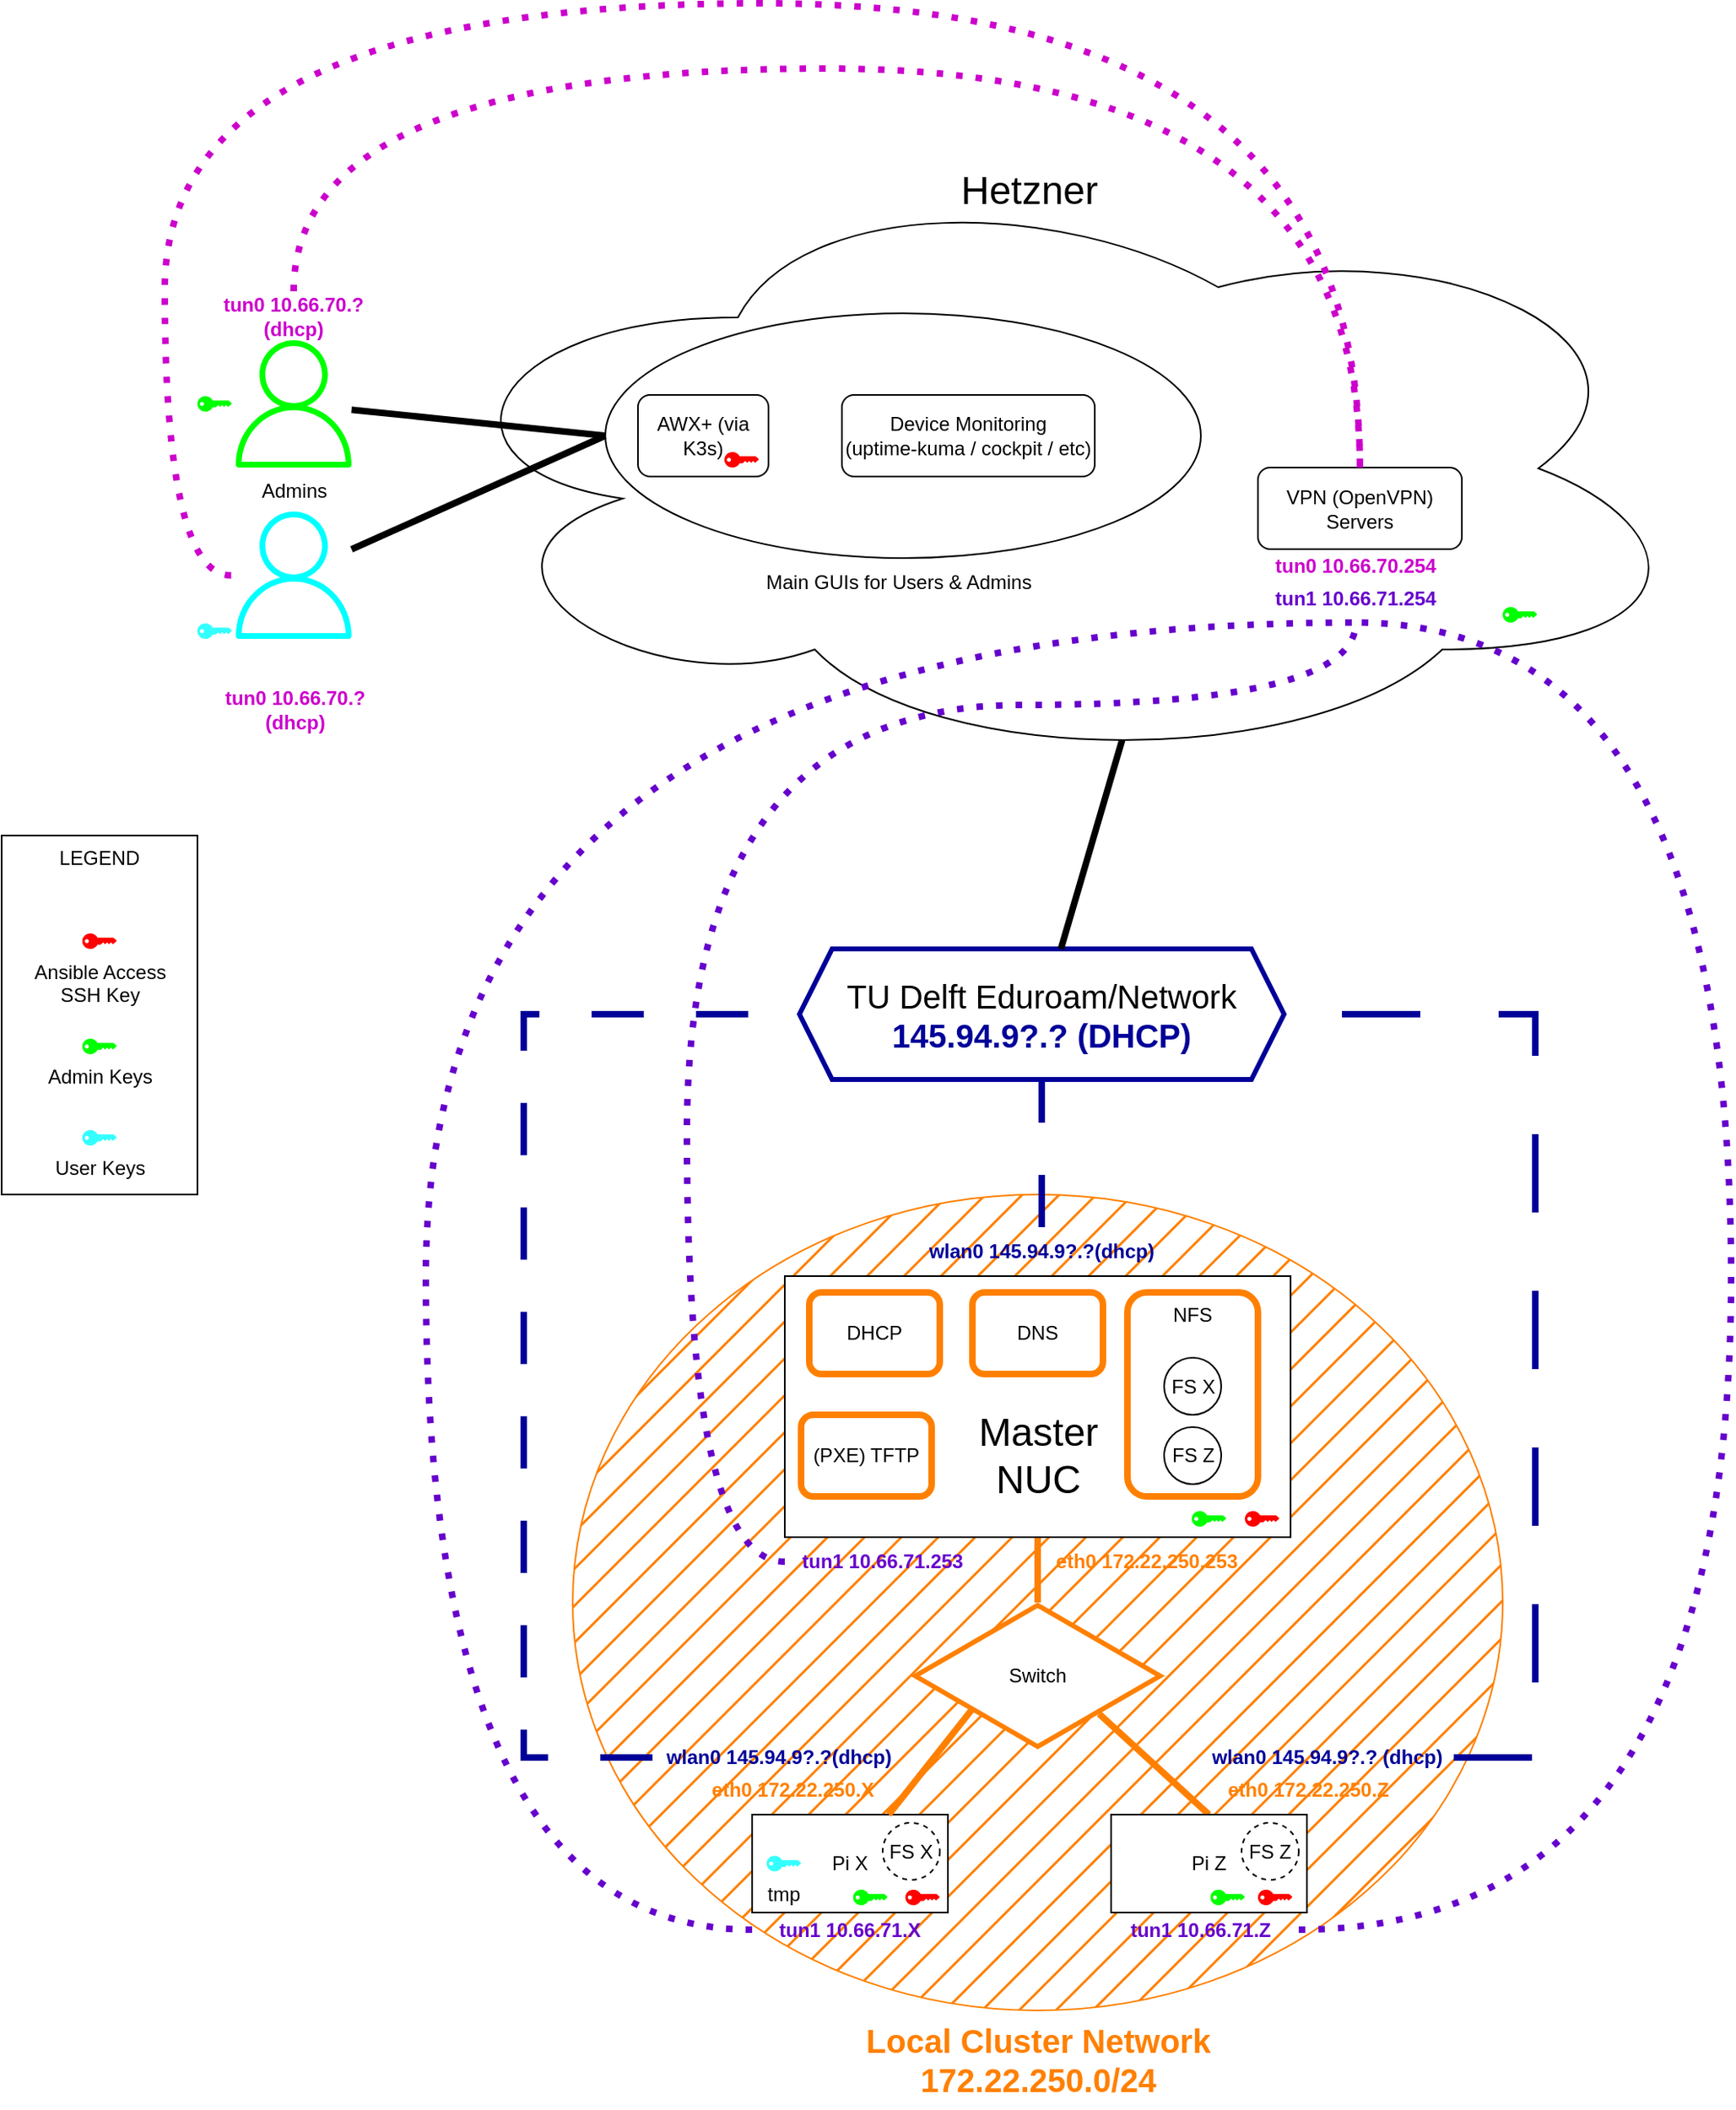 <mxfile version="26.2.15">
  <diagram name="Page-1" id="AEqZk8ayC8zSnilJoSFp">
    <mxGraphModel dx="2430" dy="2132" grid="1" gridSize="10" guides="1" tooltips="1" connect="1" arrows="1" fold="1" page="1" pageScale="1" pageWidth="827" pageHeight="1169" math="0" shadow="0">
      <root>
        <mxCell id="0" />
        <mxCell id="1" parent="0" />
        <mxCell id="4HChff6sfjRVqfMATBpT-15" value="" style="ellipse;whiteSpace=wrap;html=1;fillColor=#FF8000;strokeColor=#FF8000;strokeWidth=1;gradientColor=none;shadow=0;fillStyle=hatch;" parent="1" vertex="1">
          <mxGeometry x="-80" y="600" width="570" height="500" as="geometry" />
        </mxCell>
        <mxCell id="7xbaBoSmf0pxSLqet2QK-1" value="" style="ellipse;shape=cloud;whiteSpace=wrap;html=1;" parent="1" vertex="1">
          <mxGeometry x="-175" y="-30" width="785" height="370" as="geometry" />
        </mxCell>
        <mxCell id="7xbaBoSmf0pxSLqet2QK-2" value="Hetzner" style="text;html=1;align=center;verticalAlign=middle;whiteSpace=wrap;rounded=0;fontSize=24;" parent="1" vertex="1">
          <mxGeometry x="170" y="-30" width="60" height="30" as="geometry" />
        </mxCell>
        <mxCell id="7xbaBoSmf0pxSLqet2QK-4" value="" style="rounded=1;whiteSpace=wrap;html=1;shape=ellipse;perimeter=ellipsePerimeter;" parent="1" vertex="1">
          <mxGeometry x="-60" y="60" width="365" height="150" as="geometry" />
        </mxCell>
        <mxCell id="7xbaBoSmf0pxSLqet2QK-6" value="Main GUIs for Users &amp;amp; Admins" style="text;html=1;align=center;verticalAlign=middle;whiteSpace=wrap;rounded=0;" parent="1" vertex="1">
          <mxGeometry x="15" y="210" width="210" height="30" as="geometry" />
        </mxCell>
        <mxCell id="7xbaBoSmf0pxSLqet2QK-7" value="AWX+ (via K3s)" style="rounded=1;whiteSpace=wrap;html=1;" parent="1" vertex="1">
          <mxGeometry x="-40" y="110" width="80" height="50" as="geometry" />
        </mxCell>
        <mxCell id="7xbaBoSmf0pxSLqet2QK-8" value="Device Monitoring&lt;br&gt;(uptime-kuma / cockpit / etc)" style="rounded=1;whiteSpace=wrap;html=1;" parent="1" vertex="1">
          <mxGeometry x="85" y="110" width="155" height="50" as="geometry" />
        </mxCell>
        <mxCell id="7xbaBoSmf0pxSLqet2QK-12" value="Pi X" style="rounded=0;whiteSpace=wrap;html=1;" parent="1" vertex="1">
          <mxGeometry x="30" y="980" width="120" height="60" as="geometry" />
        </mxCell>
        <mxCell id="7xbaBoSmf0pxSLqet2QK-16" style="rounded=0;orthogonalLoop=1;jettySize=auto;html=1;exitX=0.239;exitY=0.713;exitDx=0;exitDy=0;exitPerimeter=0;startArrow=none;startFill=0;endArrow=none;strokeWidth=4;strokeColor=#FF8000;" parent="1" source="7xbaBoSmf0pxSLqet2QK-13" target="7xbaBoSmf0pxSLqet2QK-12" edge="1">
          <mxGeometry relative="1" as="geometry" />
        </mxCell>
        <mxCell id="7xbaBoSmf0pxSLqet2QK-17" style="rounded=0;orthogonalLoop=1;jettySize=auto;html=1;entryX=0.5;entryY=0;entryDx=0;entryDy=0;strokeColor=#FF8000;endArrow=none;startFill=0;exitX=0.751;exitY=0.758;exitDx=0;exitDy=0;exitPerimeter=0;strokeWidth=4;" parent="1" source="7xbaBoSmf0pxSLqet2QK-13" target="7xbaBoSmf0pxSLqet2QK-14" edge="1">
          <mxGeometry relative="1" as="geometry" />
        </mxCell>
        <mxCell id="7xbaBoSmf0pxSLqet2QK-13" value="Switch" style="html=1;whiteSpace=wrap;aspect=fixed;shape=isoRectangle;strokeColor=#FF8000;strokeWidth=3;" parent="1" vertex="1">
          <mxGeometry x="130" y="850" width="150" height="90" as="geometry" />
        </mxCell>
        <mxCell id="7xbaBoSmf0pxSLqet2QK-14" value="Pi Z" style="rounded=0;whiteSpace=wrap;html=1;" parent="1" vertex="1">
          <mxGeometry x="250" y="980" width="120" height="60" as="geometry" />
        </mxCell>
        <mxCell id="7xbaBoSmf0pxSLqet2QK-19" style="edgeStyle=orthogonalEdgeStyle;rounded=0;orthogonalLoop=1;jettySize=auto;html=1;endArrow=none;startFill=0;strokeWidth=4;strokeColor=#FF8000;" parent="1" source="7xbaBoSmf0pxSLqet2QK-18" target="7xbaBoSmf0pxSLqet2QK-13" edge="1">
          <mxGeometry relative="1" as="geometry" />
        </mxCell>
        <mxCell id="7xbaBoSmf0pxSLqet2QK-18" value="" style="rounded=0;whiteSpace=wrap;html=1;" parent="1" vertex="1">
          <mxGeometry x="50" y="650" width="310" height="160" as="geometry" />
        </mxCell>
        <mxCell id="7xbaBoSmf0pxSLqet2QK-20" value="Master&lt;br&gt;NUC" style="text;html=1;align=center;verticalAlign=middle;whiteSpace=wrap;rounded=0;fontSize=24;" parent="1" vertex="1">
          <mxGeometry x="154.73" y="727.5" width="100.55" height="65" as="geometry" />
        </mxCell>
        <mxCell id="7xbaBoSmf0pxSLqet2QK-21" value="(PXE) TFTP" style="rounded=1;whiteSpace=wrap;html=1;strokeColor=#FF8000;strokeWidth=4;" parent="1" vertex="1">
          <mxGeometry x="60" y="735" width="80" height="50" as="geometry" />
        </mxCell>
        <mxCell id="7xbaBoSmf0pxSLqet2QK-22" value="NFS" style="rounded=1;whiteSpace=wrap;html=1;strokeColor=#FF8000;strokeWidth=4;verticalAlign=top;" parent="1" vertex="1">
          <mxGeometry x="260" y="660" width="80" height="125" as="geometry" />
        </mxCell>
        <mxCell id="7xbaBoSmf0pxSLqet2QK-23" value="DHCP" style="rounded=1;whiteSpace=wrap;html=1;strokeColor=#FF8000;strokeWidth=4;" parent="1" vertex="1">
          <mxGeometry x="65" y="660" width="80" height="50" as="geometry" />
        </mxCell>
        <mxCell id="7xbaBoSmf0pxSLqet2QK-25" value="" style="points=[[0,0.5,0],[0.24,0,0],[0.5,0.28,0],[0.995,0.475,0],[0.5,0.72,0],[0.24,1,0]];verticalLabelPosition=bottom;sketch=0;html=1;verticalAlign=top;aspect=fixed;align=center;pointerEvents=1;shape=mxgraph.cisco19.key;fillColor=#FF0000;" parent="1" vertex="1">
          <mxGeometry x="123.89" y="1026" width="21.11" height="9.5" as="geometry" />
        </mxCell>
        <mxCell id="7xbaBoSmf0pxSLqet2QK-27" value="" style="points=[[0,0.5,0],[0.24,0,0],[0.5,0.28,0],[0.995,0.475,0],[0.5,0.72,0],[0.24,1,0]];verticalLabelPosition=bottom;sketch=0;html=1;verticalAlign=top;aspect=fixed;align=center;pointerEvents=1;shape=mxgraph.cisco19.key;fillColor=#FF0000;" parent="1" vertex="1">
          <mxGeometry x="340" y="1026" width="21.11" height="9.5" as="geometry" />
        </mxCell>
        <mxCell id="7xbaBoSmf0pxSLqet2QK-28" value="" style="points=[[0,0.5,0],[0.24,0,0],[0.5,0.28,0],[0.995,0.475,0],[0.5,0.72,0],[0.24,1,0]];verticalLabelPosition=bottom;sketch=0;html=1;verticalAlign=top;aspect=fixed;align=center;pointerEvents=1;shape=mxgraph.cisco19.key;fillColor=#FF0000;" parent="1" vertex="1">
          <mxGeometry x="332" y="794" width="21.11" height="9.5" as="geometry" />
        </mxCell>
        <mxCell id="7xbaBoSmf0pxSLqet2QK-31" value="LEGEND" style="rounded=0;whiteSpace=wrap;html=1;align=center;verticalAlign=top;" parent="1" vertex="1">
          <mxGeometry x="-430" y="380" width="120" height="220" as="geometry" />
        </mxCell>
        <mxCell id="7xbaBoSmf0pxSLqet2QK-30" value="Ansible Access&lt;br&gt;SSH Key" style="points=[[0,0.5,0],[0.24,0,0],[0.5,0.28,0],[0.995,0.475,0],[0.5,0.72,0],[0.24,1,0]];verticalLabelPosition=bottom;sketch=0;html=1;verticalAlign=top;aspect=fixed;align=center;pointerEvents=1;shape=mxgraph.cisco19.key;fillColor=#FF0000;" parent="1" vertex="1">
          <mxGeometry x="-380.56" y="440" width="21.11" height="9.5" as="geometry" />
        </mxCell>
        <mxCell id="7xbaBoSmf0pxSLqet2QK-34" value="" style="points=[[0,0.5,0],[0.24,0,0],[0.5,0.28,0],[0.995,0.475,0],[0.5,0.72,0],[0.24,1,0]];verticalLabelPosition=bottom;sketch=0;html=1;verticalAlign=top;aspect=fixed;align=center;pointerEvents=1;shape=mxgraph.cisco19.key;fillColor=#FF0000;" parent="1" vertex="1">
          <mxGeometry x="13" y="145" width="21.11" height="9.5" as="geometry" />
        </mxCell>
        <mxCell id="7xbaBoSmf0pxSLqet2QK-41" style="rounded=0;orthogonalLoop=1;jettySize=auto;html=1;strokeWidth=4;endArrow=none;startFill=0;entryX=0;entryY=0.5;entryDx=0;entryDy=0;" parent="1" source="7xbaBoSmf0pxSLqet2QK-37" target="7xbaBoSmf0pxSLqet2QK-4" edge="1">
          <mxGeometry relative="1" as="geometry" />
        </mxCell>
        <mxCell id="7xbaBoSmf0pxSLqet2QK-37" value="Admins" style="sketch=0;outlineConnect=0;dashed=0;verticalLabelPosition=bottom;verticalAlign=top;align=center;html=1;fontSize=12;fontStyle=0;aspect=fixed;pointerEvents=1;shape=mxgraph.aws4.user;fillColor=#00FF00;" parent="1" vertex="1">
          <mxGeometry x="-290" y="76.5" width="78" height="78" as="geometry" />
        </mxCell>
        <mxCell id="4HChff6sfjRVqfMATBpT-58" style="edgeStyle=orthogonalEdgeStyle;rounded=0;orthogonalLoop=1;jettySize=auto;html=1;entryX=0.5;entryY=0;entryDx=0;entryDy=0;curved=1;dashed=1;dashPattern=1 2;strokeWidth=4;endArrow=none;startFill=0;strokeColor=#CC00CC;exitX=-0.04;exitY=0.502;exitDx=0;exitDy=0;exitPerimeter=0;" parent="1" source="7xbaBoSmf0pxSLqet2QK-40" target="4HChff6sfjRVqfMATBpT-5" edge="1">
          <mxGeometry relative="1" as="geometry">
            <mxPoint x="-340" y="190" as="sourcePoint" />
            <Array as="points">
              <mxPoint x="-330" y="-130" />
              <mxPoint x="402" y="-130" />
            </Array>
          </mxGeometry>
        </mxCell>
        <mxCell id="7xbaBoSmf0pxSLqet2QK-40" value="Users" style="sketch=0;outlineConnect=0;fontColor=#FFFFFF;gradientColor=none;fillColor=#00FFFF;strokeColor=none;dashed=0;verticalLabelPosition=bottom;verticalAlign=top;align=center;html=1;fontSize=12;fontStyle=0;aspect=fixed;pointerEvents=1;shape=mxgraph.aws4.user;" parent="1" vertex="1">
          <mxGeometry x="-290" y="181.5" width="78" height="78" as="geometry" />
        </mxCell>
        <mxCell id="7xbaBoSmf0pxSLqet2QK-42" value="Admin Keys" style="points=[[0,0.5,0],[0.24,0,0],[0.5,0.28,0],[0.995,0.475,0],[0.5,0.72,0],[0.24,1,0]];verticalLabelPosition=bottom;sketch=0;html=1;verticalAlign=top;aspect=fixed;align=center;pointerEvents=1;shape=mxgraph.cisco19.key;fillColor=#00FF00;" parent="1" vertex="1">
          <mxGeometry x="-380.56" y="504.5" width="21.11" height="9.5" as="geometry" />
        </mxCell>
        <mxCell id="7xbaBoSmf0pxSLqet2QK-43" value="" style="points=[[0,0.5,0],[0.24,0,0],[0.5,0.28,0],[0.995,0.475,0],[0.5,0.72,0],[0.24,1,0]];verticalLabelPosition=bottom;sketch=0;html=1;verticalAlign=top;aspect=fixed;align=center;pointerEvents=1;shape=mxgraph.cisco19.key;fillColor=#00FF00;" parent="1" vertex="1">
          <mxGeometry x="-310" y="110.75" width="21.11" height="9.5" as="geometry" />
        </mxCell>
        <mxCell id="7xbaBoSmf0pxSLqet2QK-52" value="" style="points=[[0,0.5,0],[0.24,0,0],[0.5,0.28,0],[0.995,0.475,0],[0.5,0.72,0],[0.24,1,0]];verticalLabelPosition=bottom;sketch=0;html=1;verticalAlign=top;aspect=fixed;align=center;pointerEvents=1;shape=mxgraph.cisco19.key;fillColor=#00FF00;" parent="1" vertex="1">
          <mxGeometry x="490" y="240" width="21.11" height="9.5" as="geometry" />
        </mxCell>
        <mxCell id="7xbaBoSmf0pxSLqet2QK-53" value="" style="points=[[0,0.5,0],[0.24,0,0],[0.5,0.28,0],[0.995,0.475,0],[0.5,0.72,0],[0.24,1,0]];verticalLabelPosition=bottom;sketch=0;html=1;verticalAlign=top;aspect=fixed;align=center;pointerEvents=1;shape=mxgraph.cisco19.key;fillColor=#00FF00;" parent="1" vertex="1">
          <mxGeometry x="299.45" y="794" width="21.11" height="9.5" as="geometry" />
        </mxCell>
        <mxCell id="7xbaBoSmf0pxSLqet2QK-56" value="" style="points=[[0,0.5,0],[0.24,0,0],[0.5,0.28,0],[0.995,0.475,0],[0.5,0.72,0],[0.24,1,0]];verticalLabelPosition=bottom;sketch=0;html=1;verticalAlign=top;aspect=fixed;align=center;pointerEvents=1;shape=mxgraph.cisco19.key;fillColor=#00FF00;" parent="1" vertex="1">
          <mxGeometry x="91.89" y="1026" width="21.11" height="9.5" as="geometry" />
        </mxCell>
        <mxCell id="7xbaBoSmf0pxSLqet2QK-57" value="" style="points=[[0,0.5,0],[0.24,0,0],[0.5,0.28,0],[0.995,0.475,0],[0.5,0.72,0],[0.24,1,0]];verticalLabelPosition=bottom;sketch=0;html=1;verticalAlign=top;aspect=fixed;align=center;pointerEvents=1;shape=mxgraph.cisco19.key;fillColor=#00FF00;" parent="1" vertex="1">
          <mxGeometry x="310.89" y="1026" width="21.11" height="9.5" as="geometry" />
        </mxCell>
        <mxCell id="7xbaBoSmf0pxSLqet2QK-60" value="User Keys" style="points=[[0,0.5,0],[0.24,0,0],[0.5,0.28,0],[0.995,0.475,0],[0.5,0.72,0],[0.24,1,0]];verticalLabelPosition=bottom;sketch=0;html=1;verticalAlign=top;aspect=fixed;align=center;pointerEvents=1;shape=mxgraph.cisco19.key;fillColor=#33FFFF;" parent="1" vertex="1">
          <mxGeometry x="-380.56" y="560.5" width="21.11" height="9.5" as="geometry" />
        </mxCell>
        <mxCell id="7xbaBoSmf0pxSLqet2QK-61" value="" style="points=[[0,0.5,0],[0.24,0,0],[0.5,0.28,0],[0.995,0.475,0],[0.5,0.72,0],[0.24,1,0]];verticalLabelPosition=bottom;sketch=0;html=1;verticalAlign=top;aspect=fixed;align=center;pointerEvents=1;shape=mxgraph.cisco19.key;fillColor=#33FFFF;" parent="1" vertex="1">
          <mxGeometry x="-310" y="250" width="21.11" height="9.5" as="geometry" />
        </mxCell>
        <mxCell id="7xbaBoSmf0pxSLqet2QK-62" value="tmp" style="points=[[0,0.5,0],[0.24,0,0],[0.5,0.28,0],[0.995,0.475,0],[0.5,0.72,0],[0.24,1,0]];verticalLabelPosition=bottom;sketch=0;html=1;verticalAlign=top;aspect=fixed;align=center;pointerEvents=1;shape=mxgraph.cisco19.key;fillColor=#33FFFF;" parent="1" vertex="1">
          <mxGeometry x="38.89" y="1005.25" width="21.11" height="9.5" as="geometry" />
        </mxCell>
        <mxCell id="4HChff6sfjRVqfMATBpT-4" value="DNS" style="rounded=1;whiteSpace=wrap;html=1;strokeColor=#FF8000;strokeWidth=4;" parent="1" vertex="1">
          <mxGeometry x="165" y="660" width="80" height="50" as="geometry" />
        </mxCell>
        <mxCell id="4HChff6sfjRVqfMATBpT-5" value="VPN (OpenVPN)&lt;br&gt;Servers" style="rounded=1;whiteSpace=wrap;html=1;" parent="1" vertex="1">
          <mxGeometry x="340" y="154.5" width="125" height="50" as="geometry" />
        </mxCell>
        <mxCell id="4HChff6sfjRVqfMATBpT-7" value="FS X" style="ellipse;whiteSpace=wrap;html=1;aspect=fixed;" parent="1" vertex="1">
          <mxGeometry x="282.5" y="700" width="35" height="35" as="geometry" />
        </mxCell>
        <mxCell id="4HChff6sfjRVqfMATBpT-8" value="FS Z" style="ellipse;whiteSpace=wrap;html=1;aspect=fixed;" parent="1" vertex="1">
          <mxGeometry x="282.5" y="742.5" width="35" height="35" as="geometry" />
        </mxCell>
        <mxCell id="4HChff6sfjRVqfMATBpT-9" value="FS X" style="ellipse;whiteSpace=wrap;html=1;aspect=fixed;dashed=1;" parent="1" vertex="1">
          <mxGeometry x="110" y="985" width="35" height="35" as="geometry" />
        </mxCell>
        <mxCell id="4HChff6sfjRVqfMATBpT-10" value="FS Z" style="ellipse;whiteSpace=wrap;html=1;aspect=fixed;dashed=1;" parent="1" vertex="1">
          <mxGeometry x="330" y="985" width="35" height="35" as="geometry" />
        </mxCell>
        <mxCell id="4HChff6sfjRVqfMATBpT-11" value="&lt;font style=&quot;color: rgb(255, 128, 0);&quot;&gt;&lt;b&gt;eth0 172.22.250.253&lt;/b&gt;&lt;/font&gt;" style="text;html=1;align=center;verticalAlign=middle;whiteSpace=wrap;rounded=0;" parent="1" vertex="1">
          <mxGeometry x="212" y="810" width="120" height="30" as="geometry" />
        </mxCell>
        <mxCell id="4HChff6sfjRVqfMATBpT-12" value="&lt;font style=&quot;color: rgb(255, 128, 0);&quot;&gt;&lt;b&gt;eth0 172.22.250.X&lt;/b&gt;&lt;/font&gt;" style="text;html=1;align=center;verticalAlign=middle;whiteSpace=wrap;rounded=0;" parent="1" vertex="1">
          <mxGeometry x="-5" y="950" width="120" height="30" as="geometry" />
        </mxCell>
        <mxCell id="4HChff6sfjRVqfMATBpT-13" value="&lt;font style=&quot;color: rgb(255, 128, 0);&quot;&gt;&lt;b&gt;eth0 172.22.250.Z&lt;/b&gt;&lt;/font&gt;" style="text;html=1;align=center;verticalAlign=middle;whiteSpace=wrap;rounded=0;" parent="1" vertex="1">
          <mxGeometry x="310.89" y="950" width="120" height="30" as="geometry" />
        </mxCell>
        <mxCell id="4HChff6sfjRVqfMATBpT-16" value="&lt;font style=&quot;color: rgb(255, 128, 0); font-size: 20px;&quot;&gt;&lt;b style=&quot;&quot;&gt;Local Cluster Network&lt;br&gt;172.22.250.0/24&lt;/b&gt;&lt;/font&gt;" style="text;html=1;align=center;verticalAlign=middle;whiteSpace=wrap;rounded=0;" parent="1" vertex="1">
          <mxGeometry x="92.5" y="1100" width="225" height="60" as="geometry" />
        </mxCell>
        <mxCell id="4HChff6sfjRVqfMATBpT-29" value="&lt;font style=&quot;color: rgb(102, 0, 204);&quot;&gt;&lt;b style=&quot;&quot;&gt;tun1 10.66.71.254&lt;/b&gt;&lt;/font&gt;" style="text;html=1;align=center;verticalAlign=middle;whiteSpace=wrap;rounded=0;" parent="1" vertex="1">
          <mxGeometry x="340" y="219.5" width="120" height="30" as="geometry" />
        </mxCell>
        <mxCell id="4HChff6sfjRVqfMATBpT-51" style="edgeStyle=orthogonalEdgeStyle;rounded=0;orthogonalLoop=1;jettySize=auto;html=1;entryX=0.5;entryY=1;entryDx=0;entryDy=0;curved=1;strokeWidth=4;endArrow=none;startFill=0;dashed=1;dashPattern=1 2;strokeColor=#6600CC;" parent="1" source="4HChff6sfjRVqfMATBpT-30" target="4HChff6sfjRVqfMATBpT-29" edge="1">
          <mxGeometry relative="1" as="geometry">
            <Array as="points">
              <mxPoint x="-10" y="825" />
              <mxPoint x="-10" y="300" />
              <mxPoint x="400" y="300" />
            </Array>
          </mxGeometry>
        </mxCell>
        <mxCell id="4HChff6sfjRVqfMATBpT-30" value="&lt;font style=&quot;color: rgb(102, 0, 204);&quot;&gt;&lt;b style=&quot;&quot;&gt;tun1 10.66.71.253&lt;/b&gt;&lt;/font&gt;" style="text;html=1;align=center;verticalAlign=middle;whiteSpace=wrap;rounded=0;" parent="1" vertex="1">
          <mxGeometry x="50" y="810" width="120" height="30" as="geometry" />
        </mxCell>
        <mxCell id="4HChff6sfjRVqfMATBpT-52" style="edgeStyle=orthogonalEdgeStyle;rounded=0;orthogonalLoop=1;jettySize=auto;html=1;entryX=0.5;entryY=1;entryDx=0;entryDy=0;curved=1;endArrow=none;startFill=0;strokeWidth=4;strokeColor=#6600CC;dashed=1;dashPattern=1 2;" parent="1" source="4HChff6sfjRVqfMATBpT-31" target="4HChff6sfjRVqfMATBpT-29" edge="1">
          <mxGeometry relative="1" as="geometry">
            <Array as="points">
              <mxPoint x="-170" y="1051" />
              <mxPoint x="-170" y="250" />
            </Array>
          </mxGeometry>
        </mxCell>
        <mxCell id="4HChff6sfjRVqfMATBpT-31" value="&lt;font style=&quot;color: rgb(102, 0, 204);&quot;&gt;&lt;b style=&quot;&quot;&gt;tun1 10.66.71.X&lt;/b&gt;&lt;/font&gt;" style="text;html=1;align=center;verticalAlign=middle;whiteSpace=wrap;rounded=0;" parent="1" vertex="1">
          <mxGeometry x="30" y="1035.5" width="120" height="30" as="geometry" />
        </mxCell>
        <mxCell id="4HChff6sfjRVqfMATBpT-53" style="edgeStyle=orthogonalEdgeStyle;rounded=0;orthogonalLoop=1;jettySize=auto;html=1;curved=1;endArrow=none;startFill=0;strokeWidth=4;strokeColor=#6600CC;exitX=1;exitY=0.5;exitDx=0;exitDy=0;entryX=0.5;entryY=1;entryDx=0;entryDy=0;dashed=1;dashPattern=1 2;" parent="1" source="4HChff6sfjRVqfMATBpT-32" target="4HChff6sfjRVqfMATBpT-29" edge="1">
          <mxGeometry relative="1" as="geometry">
            <mxPoint x="410" y="235" as="targetPoint" />
            <Array as="points">
              <mxPoint x="630" y="1051" />
              <mxPoint x="630" y="250" />
            </Array>
          </mxGeometry>
        </mxCell>
        <mxCell id="4HChff6sfjRVqfMATBpT-32" value="&lt;font style=&quot;color: rgb(102, 0, 204);&quot;&gt;&lt;b style=&quot;&quot;&gt;tun1 10.66.71.Z&lt;/b&gt;&lt;/font&gt;" style="text;html=1;align=center;verticalAlign=middle;whiteSpace=wrap;rounded=0;" parent="1" vertex="1">
          <mxGeometry x="245" y="1035.5" width="120" height="30" as="geometry" />
        </mxCell>
        <mxCell id="4HChff6sfjRVqfMATBpT-34" value="&lt;font style=&quot;color: rgb(204, 0, 204);&quot;&gt;&lt;b style=&quot;&quot;&gt;tun0 10.66.70.254&lt;/b&gt;&lt;/font&gt;" style="text;html=1;align=center;verticalAlign=middle;whiteSpace=wrap;rounded=0;" parent="1" vertex="1">
          <mxGeometry x="340" y="199.75" width="120" height="30" as="geometry" />
        </mxCell>
        <mxCell id="4HChff6sfjRVqfMATBpT-57" style="edgeStyle=orthogonalEdgeStyle;rounded=0;orthogonalLoop=1;jettySize=auto;html=1;entryX=0.5;entryY=0;entryDx=0;entryDy=0;endArrow=none;startFill=0;strokeColor=#CC00CC;curved=1;dashed=1;dashPattern=1 2;strokeWidth=4;" parent="1" source="4HChff6sfjRVqfMATBpT-35" target="4HChff6sfjRVqfMATBpT-5" edge="1">
          <mxGeometry relative="1" as="geometry">
            <Array as="points">
              <mxPoint x="-251" y="-90" />
              <mxPoint x="403" y="-90" />
            </Array>
          </mxGeometry>
        </mxCell>
        <mxCell id="4HChff6sfjRVqfMATBpT-35" value="&lt;font style=&quot;color: rgb(204, 0, 204);&quot;&gt;&lt;b style=&quot;&quot;&gt;tun0 10.66.70.? (dhcp)&lt;/b&gt;&lt;/font&gt;" style="text;html=1;align=center;verticalAlign=middle;whiteSpace=wrap;rounded=0;" parent="1" vertex="1">
          <mxGeometry x="-311" y="46.5" width="120" height="30" as="geometry" />
        </mxCell>
        <mxCell id="4HChff6sfjRVqfMATBpT-36" value="&lt;font style=&quot;color: rgb(204, 0, 204);&quot;&gt;&lt;b style=&quot;&quot;&gt;tun0 10.66.70.?(dhcp)&lt;/b&gt;&lt;/font&gt;" style="text;html=1;align=center;verticalAlign=middle;whiteSpace=wrap;rounded=0;" parent="1" vertex="1">
          <mxGeometry x="-310" y="288" width="120" height="30" as="geometry" />
        </mxCell>
        <mxCell id="4HChff6sfjRVqfMATBpT-38" value="&lt;font style=&quot;font-size: 20px;&quot;&gt;TU Delft Eduroam/Network&lt;/font&gt;&lt;div&gt;&lt;font style=&quot;font-size: 20px; color: rgb(0, 0, 153);&quot;&gt;&lt;b&gt;145.94.9?.? (DHCP)&lt;/b&gt;&lt;/font&gt;&lt;/div&gt;" style="shape=hexagon;perimeter=hexagonPerimeter2;whiteSpace=wrap;html=1;fixedSize=1;strokeColor=#000099;strokeWidth=3;" parent="1" vertex="1">
          <mxGeometry x="59" y="449.5" width="297" height="80" as="geometry" />
        </mxCell>
        <mxCell id="4HChff6sfjRVqfMATBpT-43" style="rounded=0;orthogonalLoop=1;jettySize=auto;html=1;edgeStyle=orthogonalEdgeStyle;endArrow=none;startFill=0;strokeWidth=4;strokeColor=#000099;dashed=1;dashPattern=8 8;" parent="1" source="4HChff6sfjRVqfMATBpT-40" target="4HChff6sfjRVqfMATBpT-38" edge="1">
          <mxGeometry relative="1" as="geometry" />
        </mxCell>
        <mxCell id="4HChff6sfjRVqfMATBpT-40" value="&lt;font style=&quot;color: rgb(0, 0, 153);&quot;&gt;&lt;b style=&quot;&quot;&gt;wlan0 145.94.9?.?(dhcp)&lt;/b&gt;&lt;/font&gt;" style="text;html=1;align=center;verticalAlign=middle;whiteSpace=wrap;rounded=0;" parent="1" vertex="1">
          <mxGeometry x="130" y="620" width="155" height="30" as="geometry" />
        </mxCell>
        <mxCell id="4HChff6sfjRVqfMATBpT-46" style="edgeStyle=orthogonalEdgeStyle;rounded=0;orthogonalLoop=1;jettySize=auto;html=1;entryX=0;entryY=0.5;entryDx=0;entryDy=0;strokeWidth=4;endArrow=none;startFill=0;strokeColor=#000099;exitX=0;exitY=0.5;exitDx=0;exitDy=0;dashed=1;dashPattern=8 8;" parent="1" source="4HChff6sfjRVqfMATBpT-41" target="4HChff6sfjRVqfMATBpT-38" edge="1">
          <mxGeometry relative="1" as="geometry">
            <Array as="points">
              <mxPoint x="-110" y="945" />
              <mxPoint x="-110" y="490" />
            </Array>
          </mxGeometry>
        </mxCell>
        <mxCell id="4HChff6sfjRVqfMATBpT-41" value="&lt;font style=&quot;color: rgb(0, 0, 153);&quot;&gt;&lt;b style=&quot;&quot;&gt;wlan0 145.94.9?.?(dhcp)&lt;/b&gt;&lt;/font&gt;" style="text;html=1;align=center;verticalAlign=middle;whiteSpace=wrap;rounded=0;" parent="1" vertex="1">
          <mxGeometry x="-31.11" y="930" width="155" height="30" as="geometry" />
        </mxCell>
        <mxCell id="4HChff6sfjRVqfMATBpT-48" style="edgeStyle=orthogonalEdgeStyle;rounded=0;orthogonalLoop=1;jettySize=auto;html=1;entryX=1;entryY=0.5;entryDx=0;entryDy=0;strokeWidth=4;endArrow=none;startFill=0;strokeColor=#000099;dashed=1;dashPattern=12 12;" parent="1" source="4HChff6sfjRVqfMATBpT-42" target="4HChff6sfjRVqfMATBpT-38" edge="1">
          <mxGeometry relative="1" as="geometry">
            <Array as="points">
              <mxPoint x="510" y="945" />
              <mxPoint x="510" y="490" />
            </Array>
          </mxGeometry>
        </mxCell>
        <mxCell id="4HChff6sfjRVqfMATBpT-42" value="&lt;font style=&quot;color: rgb(0, 0, 153);&quot;&gt;&lt;b style=&quot;&quot;&gt;wlan0 145.94.9?.? (dhcp)&lt;/b&gt;&lt;/font&gt;" style="text;html=1;align=center;verticalAlign=middle;whiteSpace=wrap;rounded=0;" parent="1" vertex="1">
          <mxGeometry x="305" y="930" width="155" height="30" as="geometry" />
        </mxCell>
        <mxCell id="4HChff6sfjRVqfMATBpT-49" style="rounded=0;orthogonalLoop=1;jettySize=auto;html=1;entryX=0.55;entryY=0.95;entryDx=0;entryDy=0;entryPerimeter=0;strokeWidth=4;endArrow=none;startFill=0;" parent="1" source="4HChff6sfjRVqfMATBpT-38" target="7xbaBoSmf0pxSLqet2QK-1" edge="1">
          <mxGeometry relative="1" as="geometry" />
        </mxCell>
        <mxCell id="4HChff6sfjRVqfMATBpT-50" style="rounded=0;orthogonalLoop=1;jettySize=auto;html=1;entryX=0;entryY=0.5;entryDx=0;entryDy=0;strokeWidth=4;endArrow=none;startFill=0;" parent="1" source="7xbaBoSmf0pxSLqet2QK-40" target="7xbaBoSmf0pxSLqet2QK-4" edge="1">
          <mxGeometry relative="1" as="geometry" />
        </mxCell>
      </root>
    </mxGraphModel>
  </diagram>
</mxfile>
